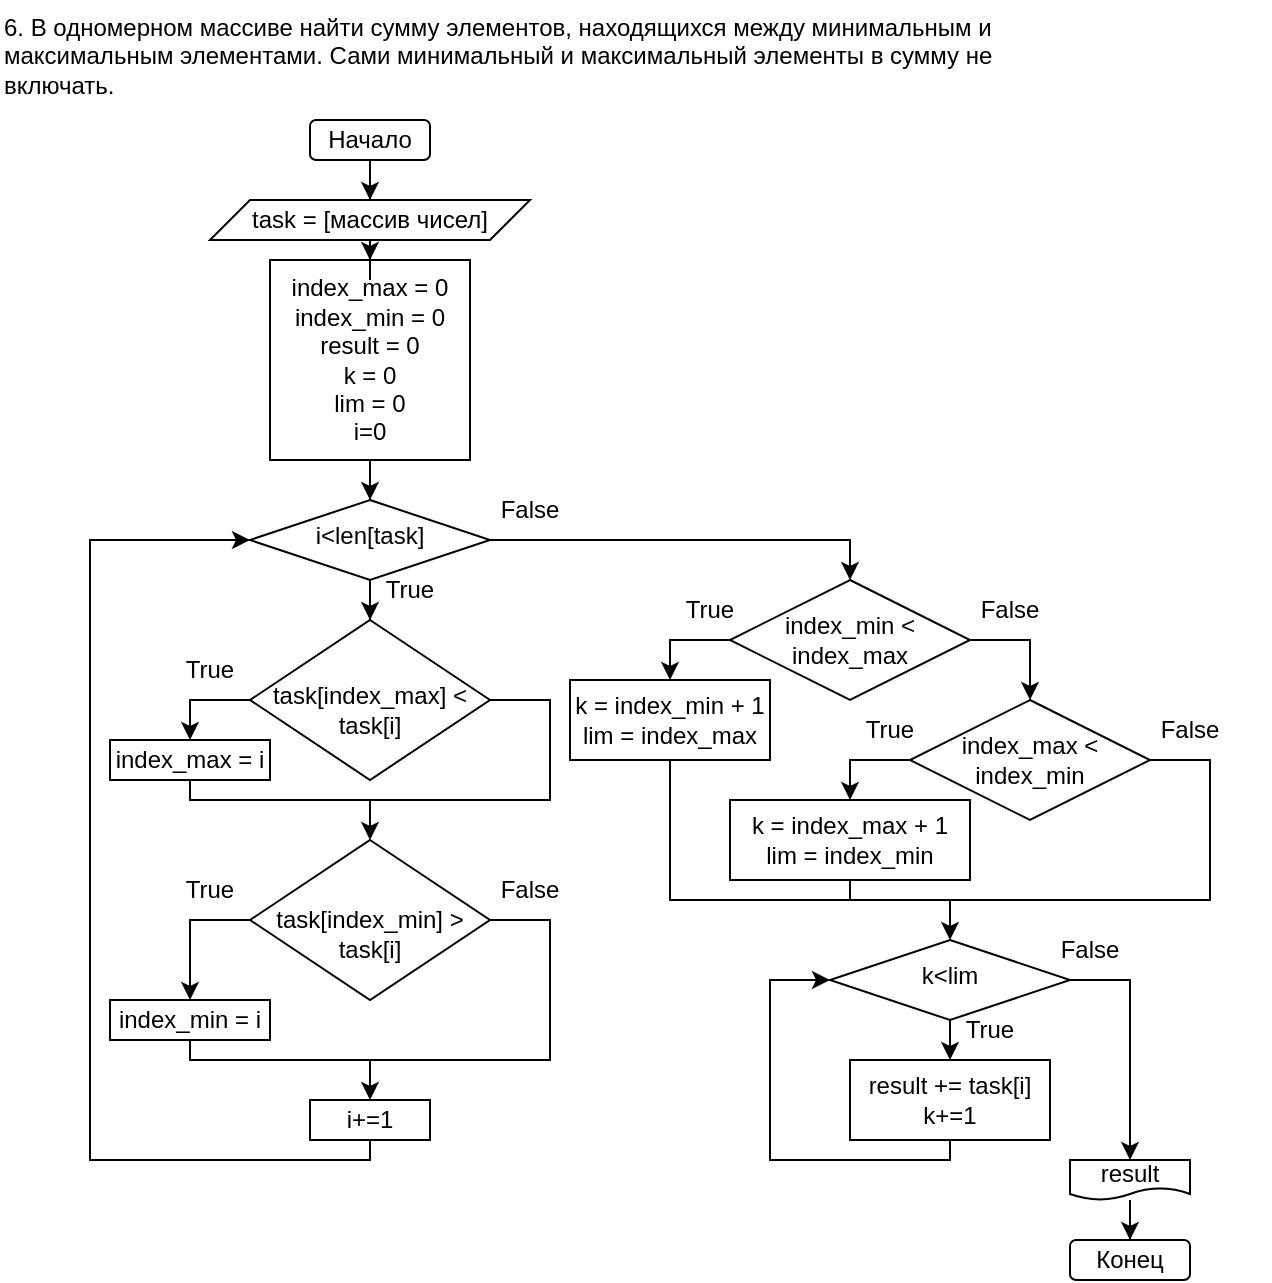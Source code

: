 <mxfile version="18.0.7" type="device"><diagram id="C5RBs43oDa-KdzZeNtuy" name="Page-1"><mxGraphModel dx="2370" dy="1192" grid="1" gridSize="10" guides="1" tooltips="1" connect="1" arrows="1" fold="1" page="1" pageScale="1" pageWidth="827" pageHeight="1169" math="0" shadow="0"><root><mxCell id="WIyWlLk6GJQsqaUBKTNV-0"/><mxCell id="WIyWlLk6GJQsqaUBKTNV-1" parent="WIyWlLk6GJQsqaUBKTNV-0"/><mxCell id="4opRzpgFNfaW86uACwNf-55" value="" style="edgeStyle=orthogonalEdgeStyle;rounded=0;orthogonalLoop=1;jettySize=auto;html=1;" edge="1" parent="WIyWlLk6GJQsqaUBKTNV-1" source="WIyWlLk6GJQsqaUBKTNV-3" target="4opRzpgFNfaW86uACwNf-46"><mxGeometry relative="1" as="geometry"/></mxCell><mxCell id="WIyWlLk6GJQsqaUBKTNV-3" value="Начало" style="rounded=1;whiteSpace=wrap;html=1;fontSize=12;glass=0;strokeWidth=1;shadow=0;" parent="WIyWlLk6GJQsqaUBKTNV-1" vertex="1"><mxGeometry x="200" y="80" width="60" height="20" as="geometry"/></mxCell><mxCell id="4opRzpgFNfaW86uACwNf-48" value="" style="edgeStyle=orthogonalEdgeStyle;rounded=0;orthogonalLoop=1;jettySize=auto;html=1;" edge="1" parent="WIyWlLk6GJQsqaUBKTNV-1" source="WIyWlLk6GJQsqaUBKTNV-6" target="WIyWlLk6GJQsqaUBKTNV-10"><mxGeometry relative="1" as="geometry"/></mxCell><mxCell id="WIyWlLk6GJQsqaUBKTNV-6" value="i&amp;lt;len[task]" style="rhombus;whiteSpace=wrap;html=1;shadow=0;fontFamily=Helvetica;fontSize=12;align=center;strokeWidth=1;spacing=6;spacingTop=-4;" parent="WIyWlLk6GJQsqaUBKTNV-1" vertex="1"><mxGeometry x="170" y="270" width="120" height="40" as="geometry"/></mxCell><mxCell id="WIyWlLk6GJQsqaUBKTNV-10" value="&lt;span style=&quot;&quot;&gt;&lt;br&gt;task[index_max] &amp;lt; task[i]&lt;/span&gt;" style="rhombus;whiteSpace=wrap;html=1;shadow=0;fontFamily=Helvetica;fontSize=12;align=center;strokeWidth=1;spacing=6;spacingTop=-4;" parent="WIyWlLk6GJQsqaUBKTNV-1" vertex="1"><mxGeometry x="170" y="330" width="120" height="80" as="geometry"/></mxCell><mxCell id="4opRzpgFNfaW86uACwNf-10" value="" style="edgeStyle=orthogonalEdgeStyle;rounded=0;orthogonalLoop=1;jettySize=auto;html=1;entryX=0.5;entryY=0;entryDx=0;entryDy=0;" edge="1" parent="WIyWlLk6GJQsqaUBKTNV-1" source="4opRzpgFNfaW86uACwNf-1" target="WIyWlLk6GJQsqaUBKTNV-6"><mxGeometry relative="1" as="geometry"><mxPoint x="230" y="310" as="targetPoint"/></mxGeometry></mxCell><mxCell id="4opRzpgFNfaW86uACwNf-1" value="&lt;div&gt;&lt;div&gt;index_max = 0&lt;/div&gt;&lt;div&gt;index_min = 0&lt;/div&gt;&lt;div&gt;result = 0&lt;/div&gt;&lt;div&gt;k = 0&lt;/div&gt;&lt;div&gt;lim = 0&lt;/div&gt;&lt;/div&gt;i=0" style="rounded=0;whiteSpace=wrap;html=1;" vertex="1" parent="WIyWlLk6GJQsqaUBKTNV-1"><mxGeometry x="180" y="150" width="100" height="100" as="geometry"/></mxCell><mxCell id="4opRzpgFNfaW86uACwNf-4" value="index_max = i" style="rounded=0;whiteSpace=wrap;html=1;" vertex="1" parent="WIyWlLk6GJQsqaUBKTNV-1"><mxGeometry x="100" y="390" width="80" height="20" as="geometry"/></mxCell><mxCell id="4opRzpgFNfaW86uACwNf-5" value="i+=1" style="rounded=0;whiteSpace=wrap;html=1;" vertex="1" parent="WIyWlLk6GJQsqaUBKTNV-1"><mxGeometry x="200" y="570" width="60" height="20" as="geometry"/></mxCell><mxCell id="4opRzpgFNfaW86uACwNf-15" value="" style="endArrow=classic;html=1;rounded=0;exitX=0;exitY=0.5;exitDx=0;exitDy=0;entryX=0.5;entryY=0;entryDx=0;entryDy=0;" edge="1" parent="WIyWlLk6GJQsqaUBKTNV-1" source="WIyWlLk6GJQsqaUBKTNV-10" target="4opRzpgFNfaW86uACwNf-4"><mxGeometry width="50" height="50" relative="1" as="geometry"><mxPoint x="180" y="600" as="sourcePoint"/><mxPoint x="130" y="400" as="targetPoint"/><Array as="points"><mxPoint x="140" y="370"/></Array></mxGeometry></mxCell><mxCell id="4opRzpgFNfaW86uACwNf-19" value="True" style="text;html=1;strokeColor=none;fillColor=none;align=center;verticalAlign=middle;whiteSpace=wrap;rounded=0;" vertex="1" parent="WIyWlLk6GJQsqaUBKTNV-1"><mxGeometry x="120" y="340" width="60" height="30" as="geometry"/></mxCell><mxCell id="4opRzpgFNfaW86uACwNf-23" value="True" style="text;html=1;strokeColor=none;fillColor=none;align=center;verticalAlign=middle;whiteSpace=wrap;rounded=0;" vertex="1" parent="WIyWlLk6GJQsqaUBKTNV-1"><mxGeometry x="220" y="300" width="60" height="30" as="geometry"/></mxCell><mxCell id="4opRzpgFNfaW86uACwNf-26" value="False" style="text;html=1;strokeColor=none;fillColor=none;align=center;verticalAlign=middle;whiteSpace=wrap;rounded=0;" vertex="1" parent="WIyWlLk6GJQsqaUBKTNV-1"><mxGeometry x="280" y="260" width="60" height="30" as="geometry"/></mxCell><mxCell id="4opRzpgFNfaW86uACwNf-34" value="" style="endArrow=classic;html=1;rounded=0;exitX=1;exitY=0.5;exitDx=0;exitDy=0;entryX=0.5;entryY=0;entryDx=0;entryDy=0;" edge="1" parent="WIyWlLk6GJQsqaUBKTNV-1" source="WIyWlLk6GJQsqaUBKTNV-6" target="4opRzpgFNfaW86uACwNf-35"><mxGeometry width="50" height="50" relative="1" as="geometry"><mxPoint x="350" y="420" as="sourcePoint"/><mxPoint x="560" y="340" as="targetPoint"/><Array as="points"><mxPoint x="470" y="290"/></Array></mxGeometry></mxCell><mxCell id="4opRzpgFNfaW86uACwNf-35" value="index_min &amp;lt; index_max" style="rhombus;whiteSpace=wrap;html=1;" vertex="1" parent="WIyWlLk6GJQsqaUBKTNV-1"><mxGeometry x="410" y="310" width="120" height="60" as="geometry"/></mxCell><mxCell id="4opRzpgFNfaW86uACwNf-38" value="True" style="text;html=1;strokeColor=none;fillColor=none;align=center;verticalAlign=middle;whiteSpace=wrap;rounded=0;" vertex="1" parent="WIyWlLk6GJQsqaUBKTNV-1"><mxGeometry x="370" y="310" width="60" height="30" as="geometry"/></mxCell><mxCell id="4opRzpgFNfaW86uACwNf-42" value="Конец" style="rounded=1;whiteSpace=wrap;html=1;fontSize=12;glass=0;strokeWidth=1;shadow=0;" vertex="1" parent="WIyWlLk6GJQsqaUBKTNV-1"><mxGeometry x="580" y="640" width="60" height="20" as="geometry"/></mxCell><mxCell id="4opRzpgFNfaW86uACwNf-47" value="" style="edgeStyle=orthogonalEdgeStyle;rounded=0;orthogonalLoop=1;jettySize=auto;html=1;" edge="1" parent="WIyWlLk6GJQsqaUBKTNV-1" source="4opRzpgFNfaW86uACwNf-46" target="4opRzpgFNfaW86uACwNf-1"><mxGeometry relative="1" as="geometry"/></mxCell><mxCell id="4opRzpgFNfaW86uACwNf-46" value="task = [массив чисел]" style="shape=parallelogram;perimeter=parallelogramPerimeter;whiteSpace=wrap;html=1;fixedSize=1;" vertex="1" parent="WIyWlLk6GJQsqaUBKTNV-1"><mxGeometry x="150" y="120" width="160" height="20" as="geometry"/></mxCell><mxCell id="4opRzpgFNfaW86uACwNf-67" value="&lt;br&gt;task[index_min] &amp;gt; task[i]" style="rhombus;whiteSpace=wrap;html=1;" vertex="1" parent="WIyWlLk6GJQsqaUBKTNV-1"><mxGeometry x="170" y="440" width="120" height="80" as="geometry"/></mxCell><mxCell id="4opRzpgFNfaW86uACwNf-69" value="True" style="text;html=1;strokeColor=none;fillColor=none;align=center;verticalAlign=middle;whiteSpace=wrap;rounded=0;" vertex="1" parent="WIyWlLk6GJQsqaUBKTNV-1"><mxGeometry x="510" y="520" width="60" height="30" as="geometry"/></mxCell><mxCell id="4opRzpgFNfaW86uACwNf-70" value="False" style="text;html=1;strokeColor=none;fillColor=none;align=center;verticalAlign=middle;whiteSpace=wrap;rounded=0;" vertex="1" parent="WIyWlLk6GJQsqaUBKTNV-1"><mxGeometry x="560" y="480" width="60" height="30" as="geometry"/></mxCell><mxCell id="4opRzpgFNfaW86uACwNf-72" value="" style="endArrow=classic;html=1;rounded=0;exitX=0;exitY=0.5;exitDx=0;exitDy=0;entryX=0.5;entryY=0;entryDx=0;entryDy=0;" edge="1" parent="WIyWlLk6GJQsqaUBKTNV-1" source="4opRzpgFNfaW86uACwNf-35" target="4opRzpgFNfaW86uACwNf-97"><mxGeometry width="50" height="50" relative="1" as="geometry"><mxPoint x="242.5" y="780" as="sourcePoint"/><mxPoint x="335" y="380" as="targetPoint"/><Array as="points"><mxPoint x="380" y="340"/></Array></mxGeometry></mxCell><mxCell id="4opRzpgFNfaW86uACwNf-76" value="index_min = i" style="rounded=0;whiteSpace=wrap;html=1;" vertex="1" parent="WIyWlLk6GJQsqaUBKTNV-1"><mxGeometry x="100" y="520" width="80" height="20" as="geometry"/></mxCell><mxCell id="4opRzpgFNfaW86uACwNf-77" value="" style="endArrow=classic;html=1;rounded=0;exitX=0;exitY=0.5;exitDx=0;exitDy=0;entryX=0.5;entryY=0;entryDx=0;entryDy=0;" edge="1" parent="WIyWlLk6GJQsqaUBKTNV-1" source="4opRzpgFNfaW86uACwNf-67" target="4opRzpgFNfaW86uACwNf-76"><mxGeometry width="50" height="50" relative="1" as="geometry"><mxPoint x="135" y="700" as="sourcePoint"/><mxPoint x="185" y="650" as="targetPoint"/><Array as="points"><mxPoint x="140" y="480"/></Array></mxGeometry></mxCell><mxCell id="4opRzpgFNfaW86uACwNf-78" value="" style="endArrow=classic;html=1;rounded=0;exitX=0.5;exitY=1;exitDx=0;exitDy=0;entryX=0.5;entryY=0;entryDx=0;entryDy=0;" edge="1" parent="WIyWlLk6GJQsqaUBKTNV-1" source="4opRzpgFNfaW86uACwNf-76" target="4opRzpgFNfaW86uACwNf-5"><mxGeometry width="50" height="50" relative="1" as="geometry"><mxPoint x="195" y="760" as="sourcePoint"/><mxPoint x="245" y="710" as="targetPoint"/><Array as="points"><mxPoint x="140" y="550"/><mxPoint x="230" y="550"/></Array></mxGeometry></mxCell><mxCell id="4opRzpgFNfaW86uACwNf-79" value="" style="endArrow=none;html=1;rounded=0;entryX=1;entryY=0.5;entryDx=0;entryDy=0;" edge="1" parent="WIyWlLk6GJQsqaUBKTNV-1" target="4opRzpgFNfaW86uACwNf-67"><mxGeometry width="50" height="50" relative="1" as="geometry"><mxPoint x="230" y="550" as="sourcePoint"/><mxPoint x="385" y="650" as="targetPoint"/><Array as="points"><mxPoint x="320" y="550"/><mxPoint x="320" y="480"/></Array></mxGeometry></mxCell><mxCell id="4opRzpgFNfaW86uACwNf-117" value="" style="edgeStyle=orthogonalEdgeStyle;rounded=0;orthogonalLoop=1;jettySize=auto;html=1;" edge="1" parent="WIyWlLk6GJQsqaUBKTNV-1" source="4opRzpgFNfaW86uACwNf-83" target="4opRzpgFNfaW86uACwNf-42"><mxGeometry relative="1" as="geometry"/></mxCell><mxCell id="4opRzpgFNfaW86uACwNf-83" value="result" style="shape=document;whiteSpace=wrap;html=1;boundedLbl=1;" vertex="1" parent="WIyWlLk6GJQsqaUBKTNV-1"><mxGeometry x="580" y="600" width="60" height="20" as="geometry"/></mxCell><mxCell id="4opRzpgFNfaW86uACwNf-87" value="6. В одномерном массиве найти сумму элементов, находящихся между минимальным и максимальным элементами. Сами минимальный и максимальный элементы в сумму не включать." style="text;whiteSpace=wrap;html=1;" vertex="1" parent="WIyWlLk6GJQsqaUBKTNV-1"><mxGeometry x="45" y="20" width="550" height="60" as="geometry"/></mxCell><mxCell id="4opRzpgFNfaW86uACwNf-91" value="" style="endArrow=none;html=1;rounded=0;entryX=1;entryY=0.5;entryDx=0;entryDy=0;" edge="1" parent="WIyWlLk6GJQsqaUBKTNV-1" target="WIyWlLk6GJQsqaUBKTNV-10"><mxGeometry width="50" height="50" relative="1" as="geometry"><mxPoint x="230" y="420" as="sourcePoint"/><mxPoint x="360" y="390" as="targetPoint"/><Array as="points"><mxPoint x="320" y="420"/><mxPoint x="320" y="370"/></Array></mxGeometry></mxCell><mxCell id="4opRzpgFNfaW86uACwNf-92" value="" style="endArrow=classic;html=1;rounded=0;exitX=0.5;exitY=1;exitDx=0;exitDy=0;entryX=0.5;entryY=0;entryDx=0;entryDy=0;" edge="1" parent="WIyWlLk6GJQsqaUBKTNV-1" source="4opRzpgFNfaW86uACwNf-4" target="4opRzpgFNfaW86uACwNf-67"><mxGeometry width="50" height="50" relative="1" as="geometry"><mxPoint x="100" y="480" as="sourcePoint"/><mxPoint x="150" y="430" as="targetPoint"/><Array as="points"><mxPoint x="140" y="420"/><mxPoint x="230" y="420"/></Array></mxGeometry></mxCell><mxCell id="4opRzpgFNfaW86uACwNf-93" value="True" style="text;html=1;strokeColor=none;fillColor=none;align=center;verticalAlign=middle;whiteSpace=wrap;rounded=0;" vertex="1" parent="WIyWlLk6GJQsqaUBKTNV-1"><mxGeometry x="120" y="450" width="60" height="30" as="geometry"/></mxCell><mxCell id="4opRzpgFNfaW86uACwNf-94" value="False" style="text;html=1;strokeColor=none;fillColor=none;align=center;verticalAlign=middle;whiteSpace=wrap;rounded=0;" vertex="1" parent="WIyWlLk6GJQsqaUBKTNV-1"><mxGeometry x="280" y="450" width="60" height="30" as="geometry"/></mxCell><mxCell id="4opRzpgFNfaW86uACwNf-95" value="" style="endArrow=classic;html=1;rounded=0;exitX=0.5;exitY=1;exitDx=0;exitDy=0;entryX=0;entryY=0.5;entryDx=0;entryDy=0;" edge="1" parent="WIyWlLk6GJQsqaUBKTNV-1" source="4opRzpgFNfaW86uACwNf-5" target="WIyWlLk6GJQsqaUBKTNV-6"><mxGeometry width="50" height="50" relative="1" as="geometry"><mxPoint x="90" y="640" as="sourcePoint"/><mxPoint x="90" y="280" as="targetPoint"/><Array as="points"><mxPoint x="230" y="600"/><mxPoint x="90" y="600"/><mxPoint x="90" y="290"/></Array></mxGeometry></mxCell><mxCell id="4opRzpgFNfaW86uACwNf-97" value="&lt;div&gt;k = index_min + 1&lt;/div&gt;&lt;div&gt;&lt;span style=&quot;background-color: initial;&quot;&gt;lim = index_max&lt;/span&gt;&lt;/div&gt;" style="rounded=0;whiteSpace=wrap;html=1;" vertex="1" parent="WIyWlLk6GJQsqaUBKTNV-1"><mxGeometry x="330" y="360" width="100" height="40" as="geometry"/></mxCell><mxCell id="4opRzpgFNfaW86uACwNf-24" value="False" style="text;html=1;strokeColor=none;fillColor=none;align=center;verticalAlign=middle;whiteSpace=wrap;rounded=0;" vertex="1" parent="WIyWlLk6GJQsqaUBKTNV-1"><mxGeometry x="510" y="310" width="80" height="30" as="geometry"/></mxCell><mxCell id="4opRzpgFNfaW86uACwNf-99" value="index_max &amp;lt; index_min" style="rhombus;whiteSpace=wrap;html=1;" vertex="1" parent="WIyWlLk6GJQsqaUBKTNV-1"><mxGeometry x="500" y="370" width="120" height="60" as="geometry"/></mxCell><mxCell id="4opRzpgFNfaW86uACwNf-100" value="True" style="text;html=1;strokeColor=none;fillColor=none;align=center;verticalAlign=middle;whiteSpace=wrap;rounded=0;" vertex="1" parent="WIyWlLk6GJQsqaUBKTNV-1"><mxGeometry x="460" y="370" width="60" height="30" as="geometry"/></mxCell><mxCell id="4opRzpgFNfaW86uACwNf-101" value="" style="endArrow=classic;html=1;rounded=0;exitX=0;exitY=0.5;exitDx=0;exitDy=0;entryX=0.5;entryY=0;entryDx=0;entryDy=0;" edge="1" parent="WIyWlLk6GJQsqaUBKTNV-1" source="4opRzpgFNfaW86uACwNf-99" target="4opRzpgFNfaW86uACwNf-102"><mxGeometry width="50" height="50" relative="1" as="geometry"><mxPoint x="332.5" y="840" as="sourcePoint"/><mxPoint x="425" y="440" as="targetPoint"/><Array as="points"><mxPoint x="470" y="400"/></Array></mxGeometry></mxCell><mxCell id="4opRzpgFNfaW86uACwNf-102" value="&lt;div&gt;k = index_max + 1&lt;/div&gt;&lt;div&gt;&lt;span style=&quot;background-color: initial;&quot;&gt;lim = index_min&lt;/span&gt;&lt;br&gt;&lt;/div&gt;" style="rounded=0;whiteSpace=wrap;html=1;" vertex="1" parent="WIyWlLk6GJQsqaUBKTNV-1"><mxGeometry x="410" y="420" width="120" height="40" as="geometry"/></mxCell><mxCell id="4opRzpgFNfaW86uACwNf-103" value="False" style="text;html=1;strokeColor=none;fillColor=none;align=center;verticalAlign=middle;whiteSpace=wrap;rounded=0;" vertex="1" parent="WIyWlLk6GJQsqaUBKTNV-1"><mxGeometry x="600" y="370" width="80" height="30" as="geometry"/></mxCell><mxCell id="4opRzpgFNfaW86uACwNf-104" value="" style="endArrow=classic;html=1;rounded=0;exitX=1;exitY=0.5;exitDx=0;exitDy=0;entryX=0.5;entryY=0;entryDx=0;entryDy=0;" edge="1" parent="WIyWlLk6GJQsqaUBKTNV-1" source="4opRzpgFNfaW86uACwNf-35" target="4opRzpgFNfaW86uACwNf-99"><mxGeometry width="50" height="50" relative="1" as="geometry"><mxPoint x="620" y="490" as="sourcePoint"/><mxPoint x="670" y="440" as="targetPoint"/><Array as="points"><mxPoint x="560" y="340"/></Array></mxGeometry></mxCell><mxCell id="4opRzpgFNfaW86uACwNf-105" value="" style="endArrow=classic;html=1;rounded=0;exitX=1;exitY=0.5;exitDx=0;exitDy=0;" edge="1" parent="WIyWlLk6GJQsqaUBKTNV-1" source="4opRzpgFNfaW86uACwNf-99"><mxGeometry width="50" height="50" relative="1" as="geometry"><mxPoint x="600" y="520" as="sourcePoint"/><mxPoint x="520" y="490" as="targetPoint"/><Array as="points"><mxPoint x="650" y="400"/><mxPoint x="650" y="470"/><mxPoint x="520" y="470"/></Array></mxGeometry></mxCell><mxCell id="4opRzpgFNfaW86uACwNf-106" value="" style="endArrow=none;html=1;rounded=0;exitX=0.5;exitY=1;exitDx=0;exitDy=0;" edge="1" parent="WIyWlLk6GJQsqaUBKTNV-1" source="4opRzpgFNfaW86uACwNf-102"><mxGeometry width="50" height="50" relative="1" as="geometry"><mxPoint x="450" y="540" as="sourcePoint"/><mxPoint x="520" y="470" as="targetPoint"/><Array as="points"><mxPoint x="470" y="470"/></Array></mxGeometry></mxCell><mxCell id="4opRzpgFNfaW86uACwNf-107" value="" style="endArrow=none;html=1;rounded=0;exitX=0.5;exitY=1;exitDx=0;exitDy=0;" edge="1" parent="WIyWlLk6GJQsqaUBKTNV-1" source="4opRzpgFNfaW86uACwNf-97"><mxGeometry width="50" height="50" relative="1" as="geometry"><mxPoint x="400" y="540" as="sourcePoint"/><mxPoint x="470" y="470" as="targetPoint"/><Array as="points"><mxPoint x="380" y="470"/></Array></mxGeometry></mxCell><mxCell id="4opRzpgFNfaW86uACwNf-109" value="k&amp;lt;lim" style="rhombus;whiteSpace=wrap;html=1;shadow=0;fontFamily=Helvetica;fontSize=12;align=center;strokeWidth=1;spacing=6;spacingTop=-4;" vertex="1" parent="WIyWlLk6GJQsqaUBKTNV-1"><mxGeometry x="460" y="490" width="120" height="40" as="geometry"/></mxCell><mxCell id="4opRzpgFNfaW86uACwNf-111" value="&lt;div&gt;result += task[i]&lt;/div&gt;&lt;div&gt;k+=1&lt;/div&gt;" style="rounded=0;whiteSpace=wrap;html=1;" vertex="1" parent="WIyWlLk6GJQsqaUBKTNV-1"><mxGeometry x="470" y="550" width="100" height="40" as="geometry"/></mxCell><mxCell id="4opRzpgFNfaW86uACwNf-113" value="" style="endArrow=classic;html=1;rounded=0;exitX=0.5;exitY=1;exitDx=0;exitDy=0;entryX=0.5;entryY=0;entryDx=0;entryDy=0;" edge="1" parent="WIyWlLk6GJQsqaUBKTNV-1" source="4opRzpgFNfaW86uACwNf-109" target="4opRzpgFNfaW86uACwNf-111"><mxGeometry width="50" height="50" relative="1" as="geometry"><mxPoint x="610" y="670" as="sourcePoint"/><mxPoint x="660" y="620" as="targetPoint"/></mxGeometry></mxCell><mxCell id="4opRzpgFNfaW86uACwNf-114" value="" style="endArrow=classic;html=1;rounded=0;exitX=0.5;exitY=1;exitDx=0;exitDy=0;entryX=0;entryY=0.5;entryDx=0;entryDy=0;" edge="1" parent="WIyWlLk6GJQsqaUBKTNV-1" source="4opRzpgFNfaW86uACwNf-111" target="4opRzpgFNfaW86uACwNf-109"><mxGeometry width="50" height="50" relative="1" as="geometry"><mxPoint x="390" y="620" as="sourcePoint"/><mxPoint x="440" y="570" as="targetPoint"/><Array as="points"><mxPoint x="520" y="600"/><mxPoint x="430" y="600"/><mxPoint x="430" y="510"/></Array></mxGeometry></mxCell><mxCell id="4opRzpgFNfaW86uACwNf-115" value="" style="endArrow=classic;html=1;rounded=0;exitX=1;exitY=0.5;exitDx=0;exitDy=0;entryX=0.5;entryY=0;entryDx=0;entryDy=0;" edge="1" parent="WIyWlLk6GJQsqaUBKTNV-1" source="4opRzpgFNfaW86uACwNf-109" target="4opRzpgFNfaW86uACwNf-83"><mxGeometry width="50" height="50" relative="1" as="geometry"><mxPoint x="670" y="560" as="sourcePoint"/><mxPoint x="720" y="510" as="targetPoint"/><Array as="points"><mxPoint x="610" y="510"/></Array></mxGeometry></mxCell></root></mxGraphModel></diagram></mxfile>